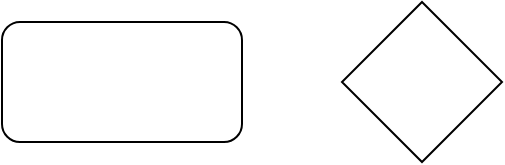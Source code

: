 <mxfile version="22.1.11" type="github">
  <diagram name="Página-1" id="hzJt2EiITYJST5bsbrZ-">
    <mxGraphModel dx="3535" dy="2449" grid="1" gridSize="10" guides="1" tooltips="1" connect="1" arrows="1" fold="1" page="1" pageScale="1" pageWidth="827" pageHeight="1169" math="0" shadow="0">
      <root>
        <mxCell id="0" />
        <mxCell id="1" parent="0" />
        <mxCell id="SGiYlU5YxZyVfvHR8TCb-2" value="" style="rhombus;whiteSpace=wrap;html=1;" vertex="1" parent="1">
          <mxGeometry x="-640" y="-700" width="80" height="80" as="geometry" />
        </mxCell>
        <mxCell id="SGiYlU5YxZyVfvHR8TCb-3" value="" style="rounded=1;whiteSpace=wrap;html=1;" vertex="1" parent="1">
          <mxGeometry x="-810" y="-690" width="120" height="60" as="geometry" />
        </mxCell>
      </root>
    </mxGraphModel>
  </diagram>
</mxfile>
